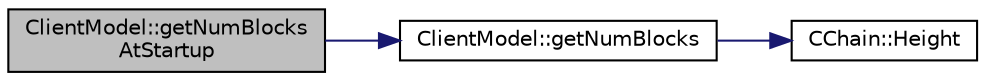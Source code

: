 digraph "ClientModel::getNumBlocksAtStartup"
{
  edge [fontname="Helvetica",fontsize="10",labelfontname="Helvetica",labelfontsize="10"];
  node [fontname="Helvetica",fontsize="10",shape=record];
  rankdir="LR";
  Node110 [label="ClientModel::getNumBlocks\lAtStartup",height=0.2,width=0.4,color="black", fillcolor="grey75", style="filled", fontcolor="black"];
  Node110 -> Node111 [color="midnightblue",fontsize="10",style="solid",fontname="Helvetica"];
  Node111 [label="ClientModel::getNumBlocks",height=0.2,width=0.4,color="black", fillcolor="white", style="filled",URL="$class_client_model.html#a9af729ddd1220f928d8cb3ef29f06f26"];
  Node111 -> Node112 [color="midnightblue",fontsize="10",style="solid",fontname="Helvetica"];
  Node112 [label="CChain::Height",height=0.2,width=0.4,color="black", fillcolor="white", style="filled",URL="$class_c_chain.html#ad4758bc8872ce065a9579f77c3171d40",tooltip="Return the maximal height in the chain. "];
}
